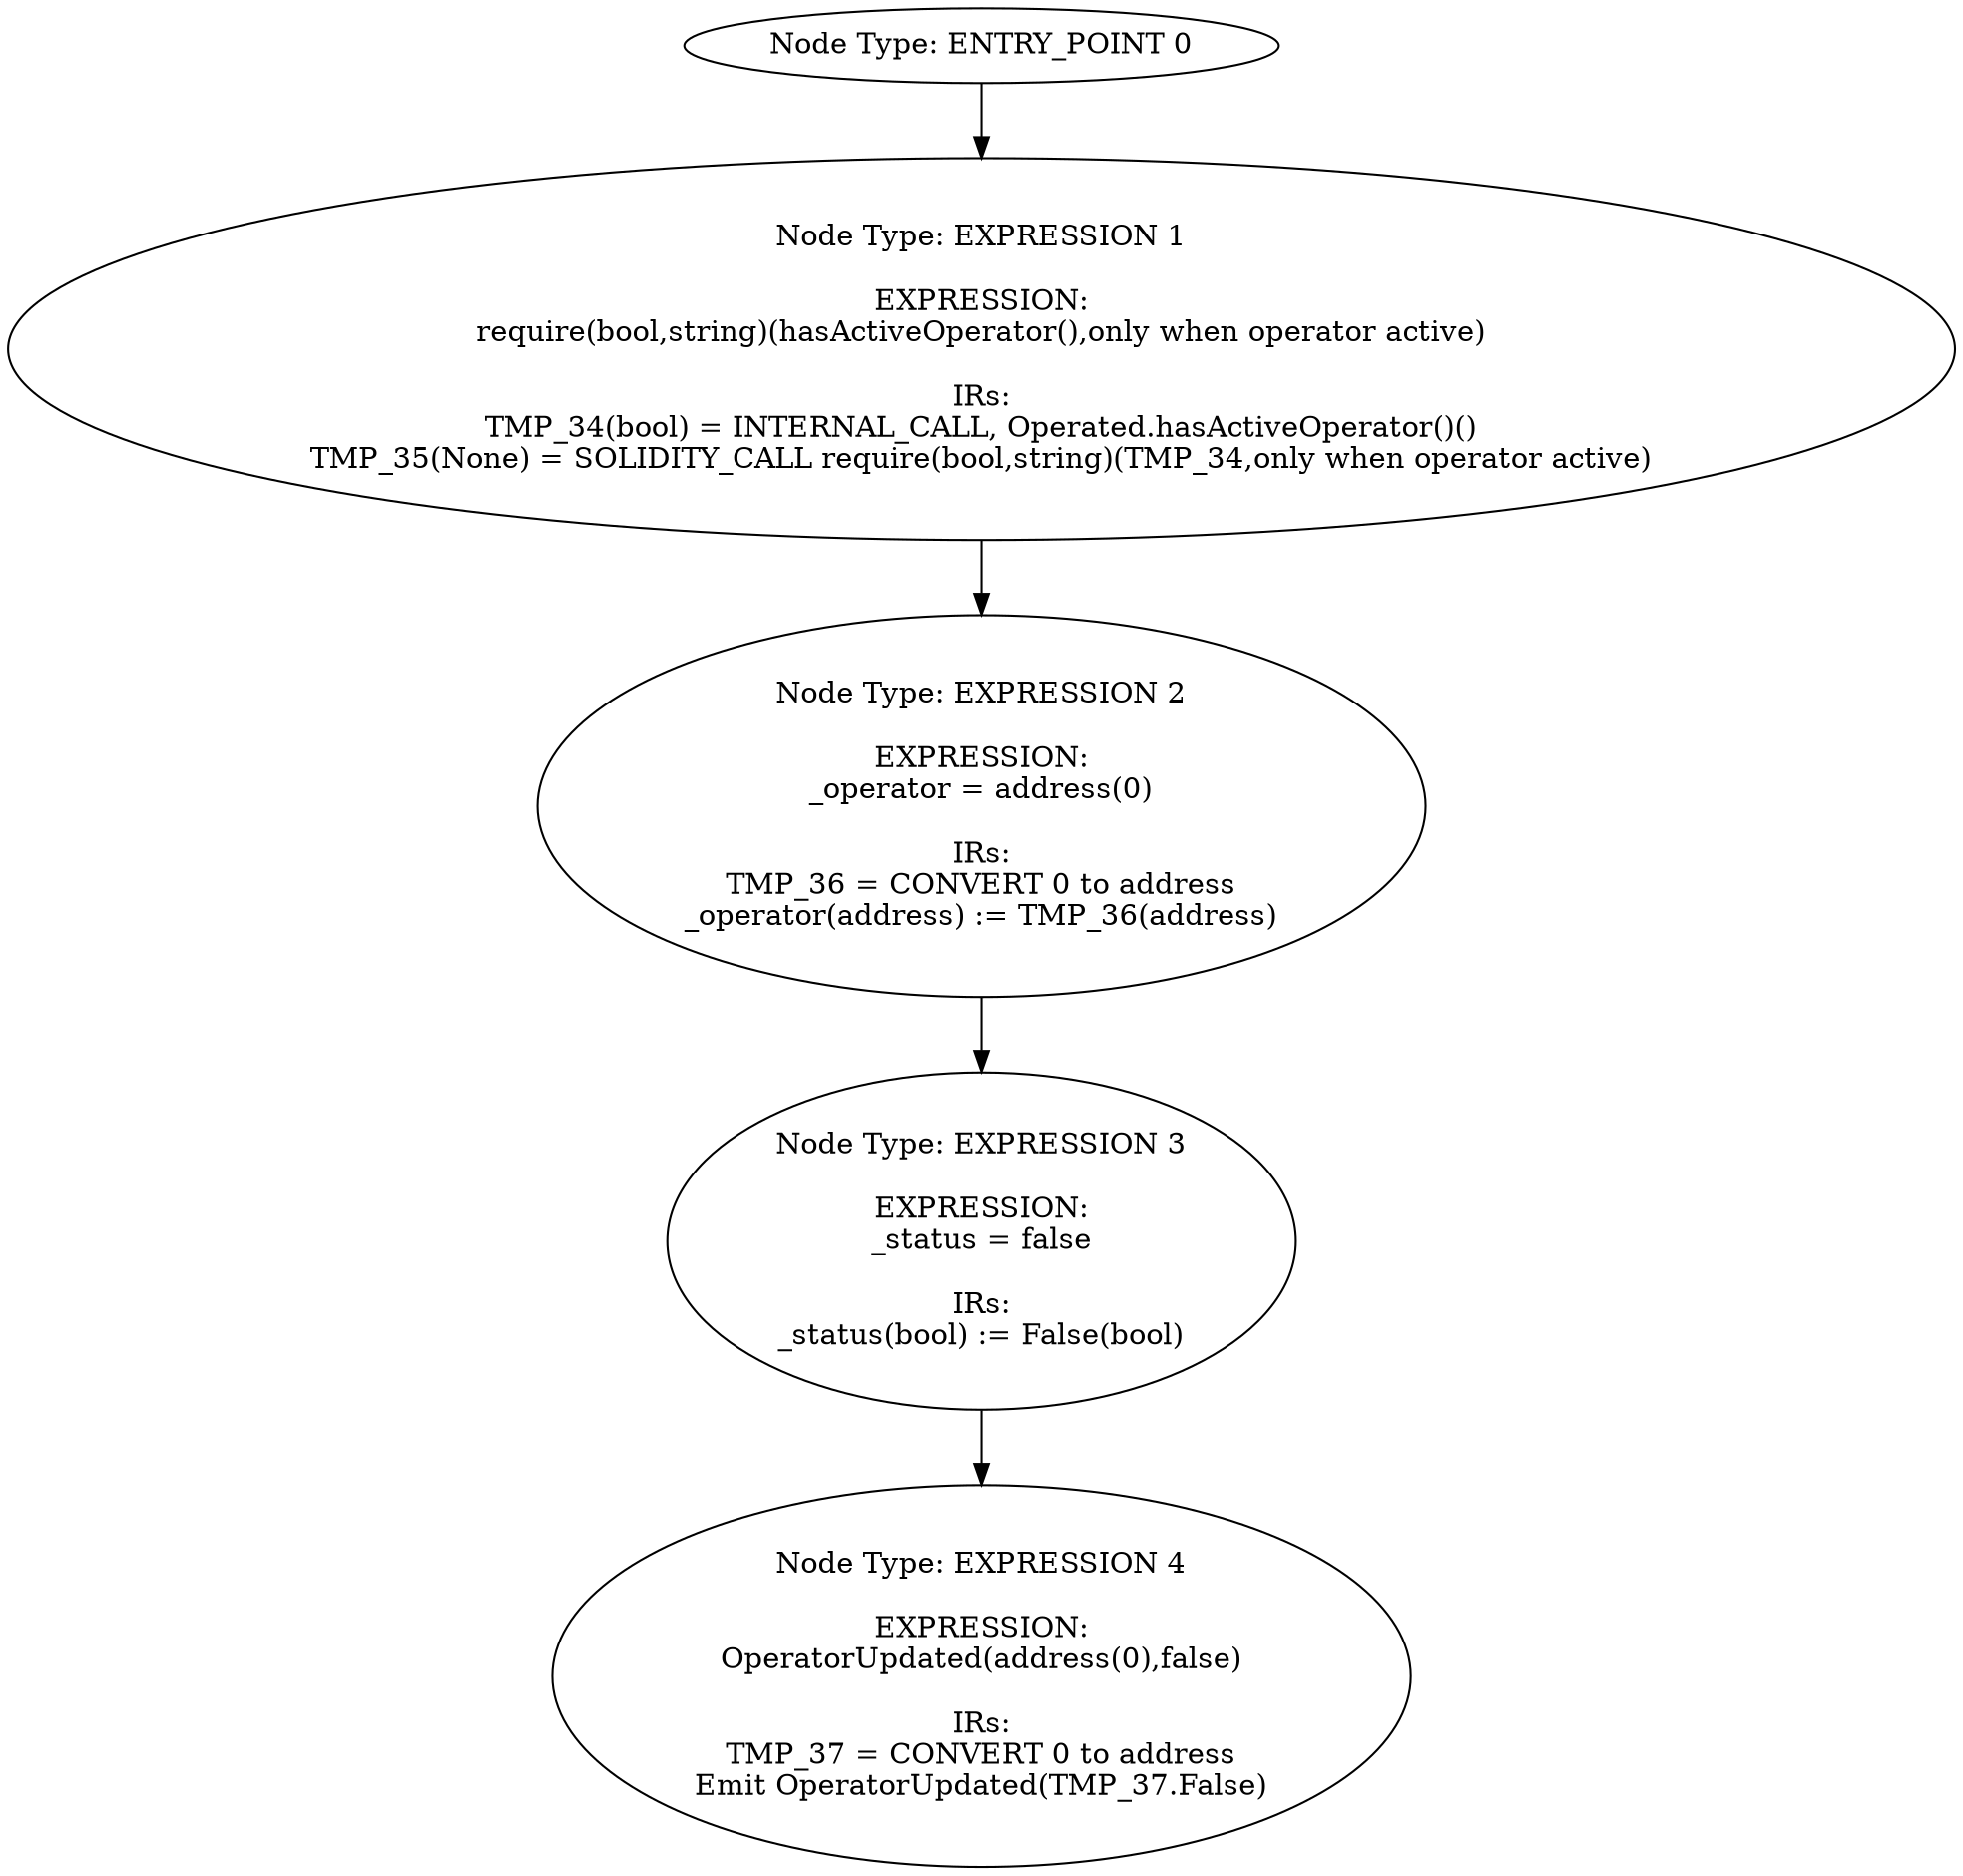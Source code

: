 digraph{
0[label="Node Type: ENTRY_POINT 0
"];
0->1;
1[label="Node Type: EXPRESSION 1

EXPRESSION:
require(bool,string)(hasActiveOperator(),only when operator active)

IRs:
TMP_34(bool) = INTERNAL_CALL, Operated.hasActiveOperator()()
TMP_35(None) = SOLIDITY_CALL require(bool,string)(TMP_34,only when operator active)"];
1->2;
2[label="Node Type: EXPRESSION 2

EXPRESSION:
_operator = address(0)

IRs:
TMP_36 = CONVERT 0 to address
_operator(address) := TMP_36(address)"];
2->3;
3[label="Node Type: EXPRESSION 3

EXPRESSION:
_status = false

IRs:
_status(bool) := False(bool)"];
3->4;
4[label="Node Type: EXPRESSION 4

EXPRESSION:
OperatorUpdated(address(0),false)

IRs:
TMP_37 = CONVERT 0 to address
Emit OperatorUpdated(TMP_37.False)"];
}
